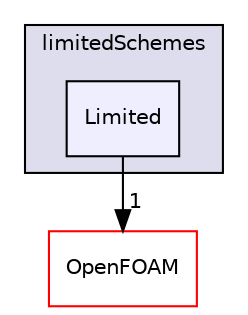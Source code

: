 digraph "src/finiteVolume/interpolation/surfaceInterpolation/limitedSchemes/Limited" {
  bgcolor=transparent;
  compound=true
  node [ fontsize="10", fontname="Helvetica"];
  edge [ labelfontsize="10", labelfontname="Helvetica"];
  subgraph clusterdir_3b094e1ce2b3f641da0071aec2c4e694 {
    graph [ bgcolor="#ddddee", pencolor="black", label="limitedSchemes" fontname="Helvetica", fontsize="10", URL="dir_3b094e1ce2b3f641da0071aec2c4e694.html"]
  dir_0b07bc20f8b30bdca085af541cf06612 [shape=box, label="Limited", style="filled", fillcolor="#eeeeff", pencolor="black", URL="dir_0b07bc20f8b30bdca085af541cf06612.html"];
  }
  dir_c5473ff19b20e6ec4dfe5c310b3778a8 [shape=box label="OpenFOAM" color="red" URL="dir_c5473ff19b20e6ec4dfe5c310b3778a8.html"];
  dir_0b07bc20f8b30bdca085af541cf06612->dir_c5473ff19b20e6ec4dfe5c310b3778a8 [headlabel="1", labeldistance=1.5 headhref="dir_001192_001896.html"];
}

